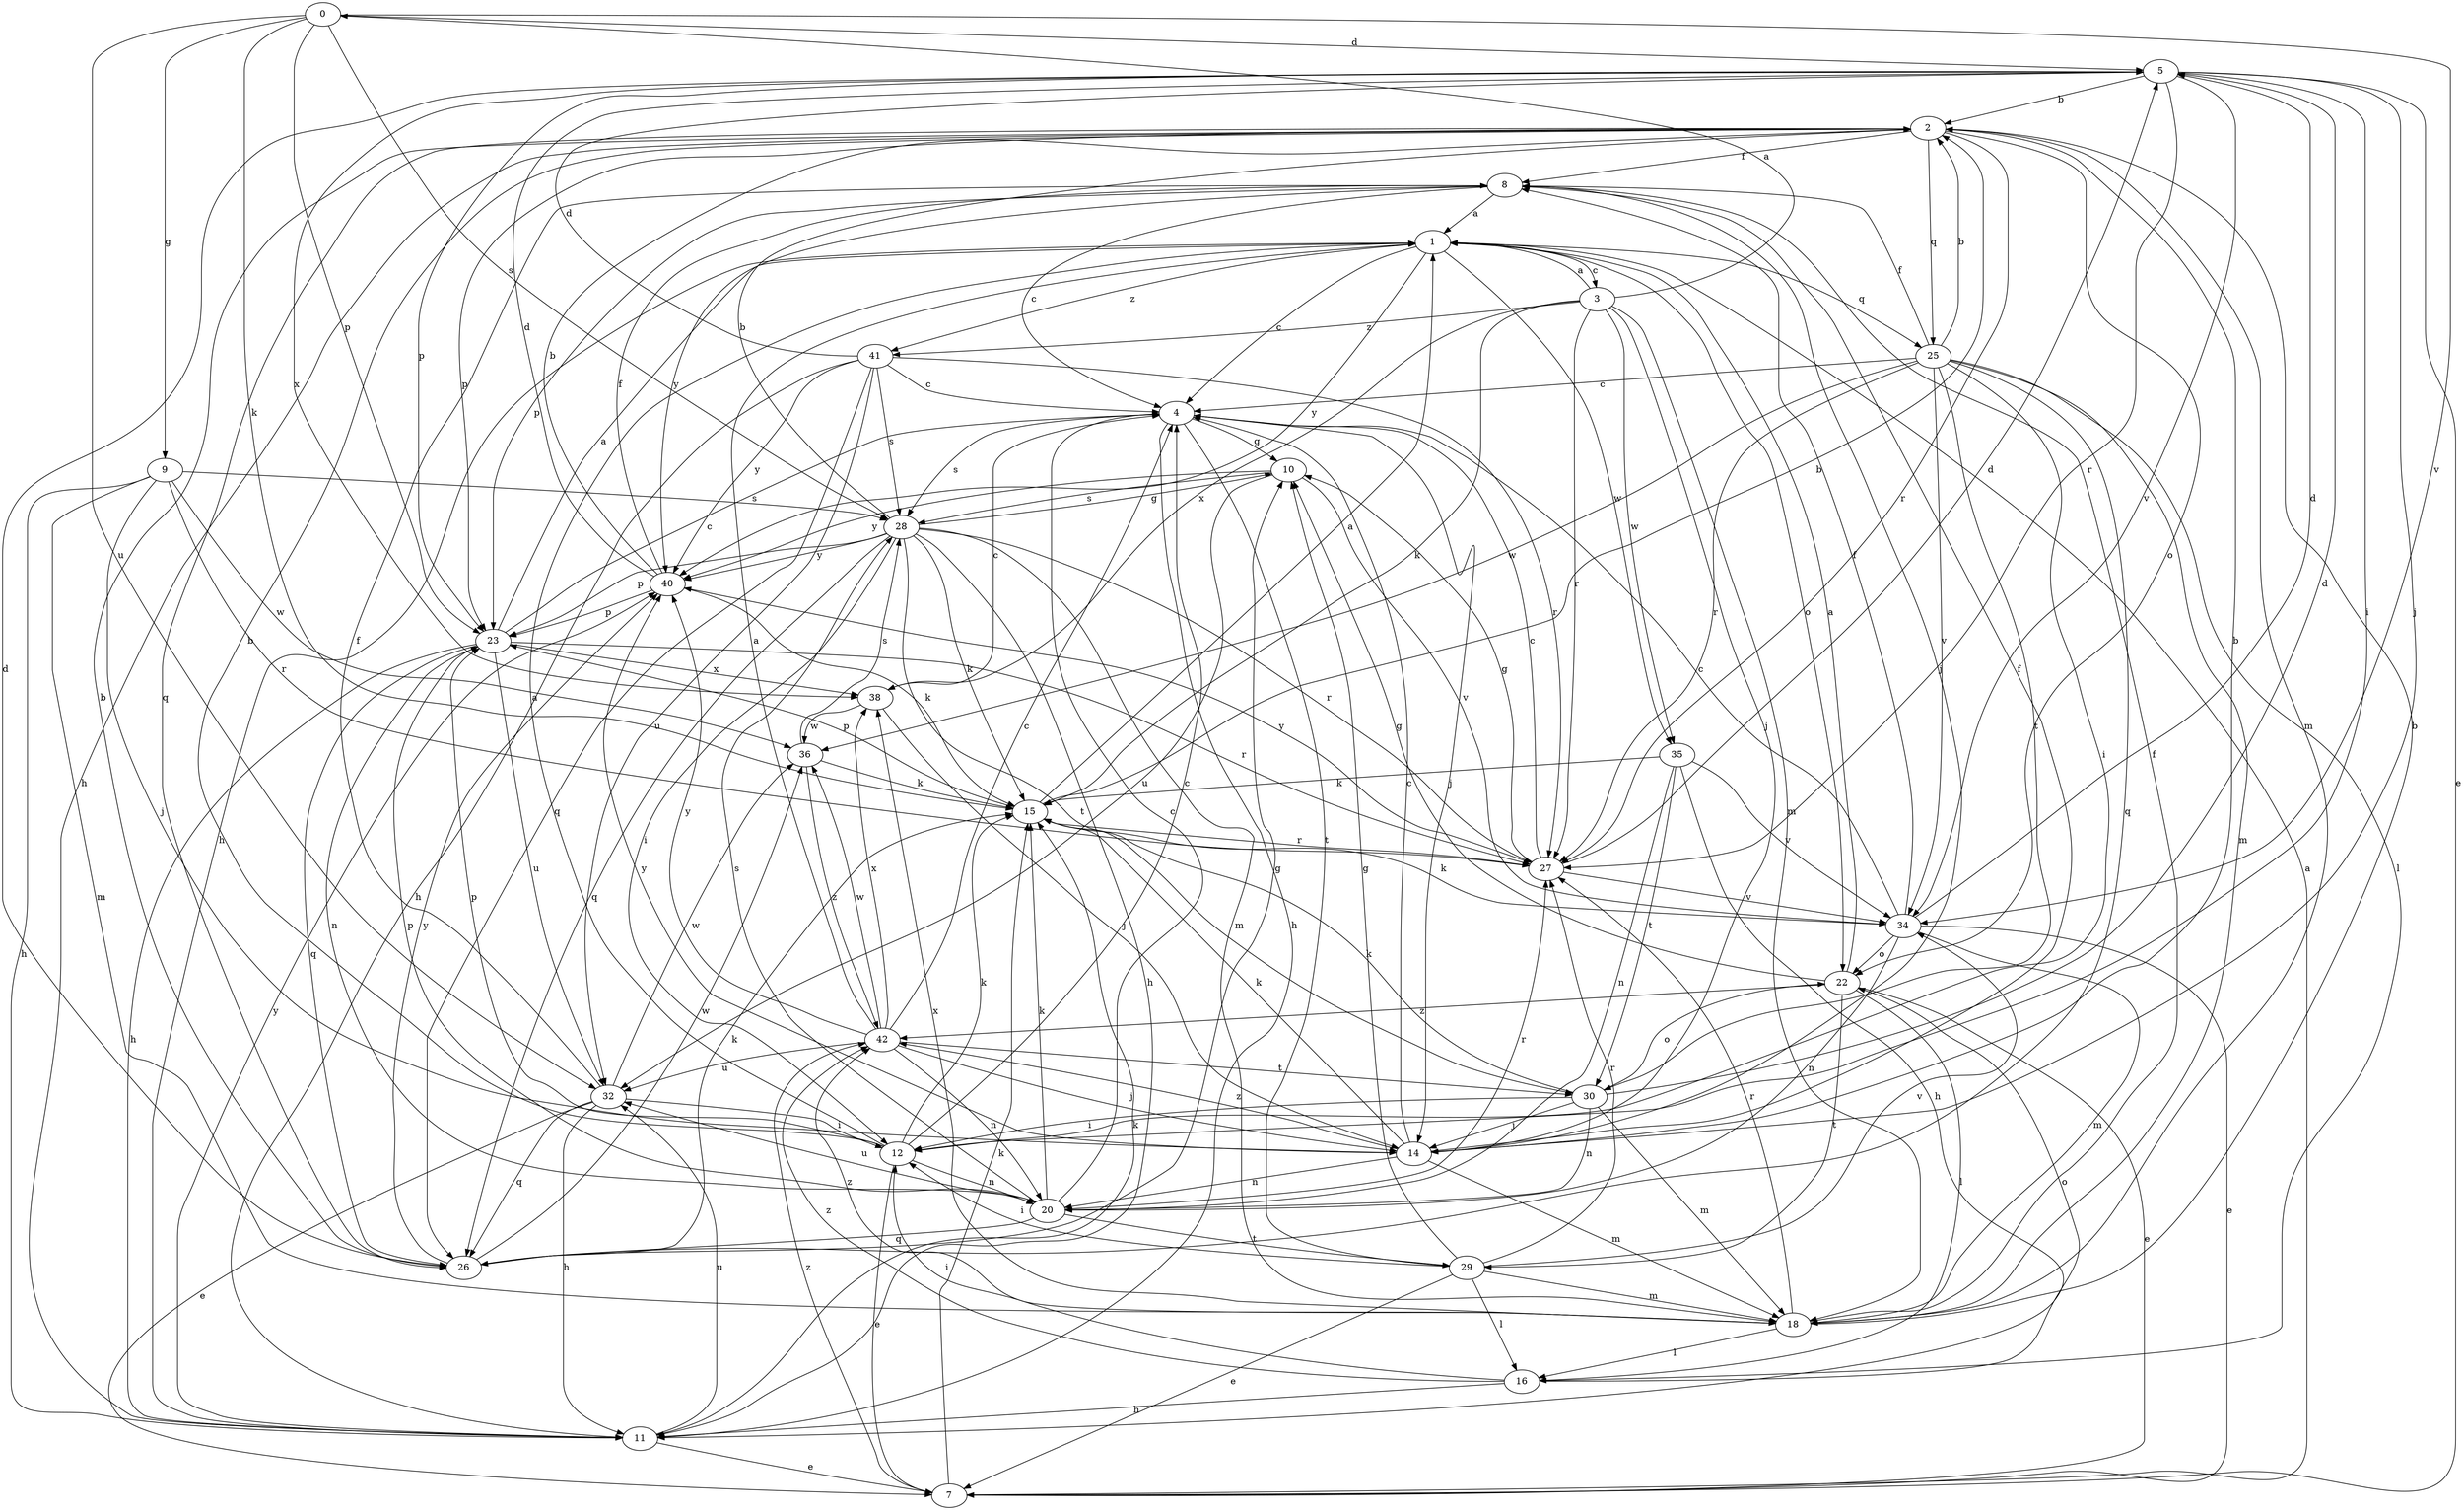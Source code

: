 strict digraph  {
0;
1;
2;
3;
4;
5;
7;
8;
9;
10;
11;
12;
14;
15;
16;
18;
20;
22;
23;
25;
26;
27;
28;
29;
30;
32;
34;
35;
36;
38;
40;
41;
42;
0 -> 5  [label=d];
0 -> 9  [label=g];
0 -> 15  [label=k];
0 -> 23  [label=p];
0 -> 28  [label=s];
0 -> 32  [label=u];
0 -> 34  [label=v];
1 -> 3  [label=c];
1 -> 4  [label=c];
1 -> 11  [label=h];
1 -> 22  [label=o];
1 -> 25  [label=q];
1 -> 35  [label=w];
1 -> 40  [label=y];
1 -> 41  [label=z];
2 -> 8  [label=f];
2 -> 11  [label=h];
2 -> 18  [label=m];
2 -> 22  [label=o];
2 -> 23  [label=p];
2 -> 25  [label=q];
2 -> 26  [label=q];
2 -> 27  [label=r];
3 -> 0  [label=a];
3 -> 1  [label=a];
3 -> 14  [label=j];
3 -> 15  [label=k];
3 -> 18  [label=m];
3 -> 27  [label=r];
3 -> 35  [label=w];
3 -> 38  [label=x];
3 -> 41  [label=z];
4 -> 10  [label=g];
4 -> 11  [label=h];
4 -> 14  [label=j];
4 -> 28  [label=s];
4 -> 29  [label=t];
5 -> 2  [label=b];
5 -> 7  [label=e];
5 -> 12  [label=i];
5 -> 14  [label=j];
5 -> 23  [label=p];
5 -> 27  [label=r];
5 -> 34  [label=v];
5 -> 38  [label=x];
7 -> 1  [label=a];
7 -> 15  [label=k];
7 -> 42  [label=z];
8 -> 1  [label=a];
8 -> 4  [label=c];
8 -> 14  [label=j];
8 -> 23  [label=p];
8 -> 40  [label=y];
9 -> 11  [label=h];
9 -> 14  [label=j];
9 -> 18  [label=m];
9 -> 27  [label=r];
9 -> 28  [label=s];
9 -> 36  [label=w];
10 -> 28  [label=s];
10 -> 32  [label=u];
10 -> 34  [label=v];
10 -> 40  [label=y];
11 -> 7  [label=e];
11 -> 15  [label=k];
11 -> 32  [label=u];
11 -> 40  [label=y];
12 -> 1  [label=a];
12 -> 2  [label=b];
12 -> 4  [label=c];
12 -> 7  [label=e];
12 -> 15  [label=k];
12 -> 20  [label=n];
12 -> 23  [label=p];
14 -> 2  [label=b];
14 -> 4  [label=c];
14 -> 8  [label=f];
14 -> 15  [label=k];
14 -> 18  [label=m];
14 -> 20  [label=n];
14 -> 40  [label=y];
14 -> 42  [label=z];
15 -> 1  [label=a];
15 -> 2  [label=b];
15 -> 23  [label=p];
15 -> 27  [label=r];
16 -> 11  [label=h];
16 -> 12  [label=i];
16 -> 22  [label=o];
16 -> 42  [label=z];
18 -> 2  [label=b];
18 -> 8  [label=f];
18 -> 16  [label=l];
18 -> 27  [label=r];
18 -> 38  [label=x];
18 -> 42  [label=z];
20 -> 4  [label=c];
20 -> 15  [label=k];
20 -> 23  [label=p];
20 -> 26  [label=q];
20 -> 27  [label=r];
20 -> 28  [label=s];
20 -> 29  [label=t];
20 -> 32  [label=u];
22 -> 1  [label=a];
22 -> 7  [label=e];
22 -> 10  [label=g];
22 -> 16  [label=l];
22 -> 29  [label=t];
22 -> 42  [label=z];
23 -> 1  [label=a];
23 -> 4  [label=c];
23 -> 11  [label=h];
23 -> 20  [label=n];
23 -> 26  [label=q];
23 -> 27  [label=r];
23 -> 32  [label=u];
23 -> 38  [label=x];
25 -> 2  [label=b];
25 -> 4  [label=c];
25 -> 8  [label=f];
25 -> 12  [label=i];
25 -> 16  [label=l];
25 -> 18  [label=m];
25 -> 26  [label=q];
25 -> 27  [label=r];
25 -> 30  [label=t];
25 -> 34  [label=v];
25 -> 36  [label=w];
26 -> 2  [label=b];
26 -> 5  [label=d];
26 -> 10  [label=g];
26 -> 15  [label=k];
26 -> 36  [label=w];
26 -> 40  [label=y];
27 -> 4  [label=c];
27 -> 5  [label=d];
27 -> 10  [label=g];
27 -> 34  [label=v];
27 -> 40  [label=y];
28 -> 2  [label=b];
28 -> 10  [label=g];
28 -> 11  [label=h];
28 -> 12  [label=i];
28 -> 15  [label=k];
28 -> 18  [label=m];
28 -> 23  [label=p];
28 -> 26  [label=q];
28 -> 27  [label=r];
28 -> 30  [label=t];
28 -> 40  [label=y];
29 -> 7  [label=e];
29 -> 10  [label=g];
29 -> 12  [label=i];
29 -> 16  [label=l];
29 -> 18  [label=m];
29 -> 27  [label=r];
29 -> 34  [label=v];
30 -> 5  [label=d];
30 -> 12  [label=i];
30 -> 14  [label=j];
30 -> 15  [label=k];
30 -> 18  [label=m];
30 -> 20  [label=n];
30 -> 22  [label=o];
32 -> 7  [label=e];
32 -> 8  [label=f];
32 -> 11  [label=h];
32 -> 12  [label=i];
32 -> 26  [label=q];
32 -> 36  [label=w];
34 -> 4  [label=c];
34 -> 5  [label=d];
34 -> 7  [label=e];
34 -> 8  [label=f];
34 -> 15  [label=k];
34 -> 18  [label=m];
34 -> 20  [label=n];
34 -> 22  [label=o];
35 -> 11  [label=h];
35 -> 15  [label=k];
35 -> 20  [label=n];
35 -> 30  [label=t];
35 -> 34  [label=v];
36 -> 15  [label=k];
36 -> 28  [label=s];
36 -> 42  [label=z];
38 -> 4  [label=c];
38 -> 14  [label=j];
38 -> 36  [label=w];
40 -> 2  [label=b];
40 -> 5  [label=d];
40 -> 8  [label=f];
40 -> 15  [label=k];
40 -> 23  [label=p];
41 -> 4  [label=c];
41 -> 5  [label=d];
41 -> 11  [label=h];
41 -> 26  [label=q];
41 -> 27  [label=r];
41 -> 28  [label=s];
41 -> 32  [label=u];
41 -> 40  [label=y];
42 -> 1  [label=a];
42 -> 4  [label=c];
42 -> 14  [label=j];
42 -> 20  [label=n];
42 -> 30  [label=t];
42 -> 32  [label=u];
42 -> 36  [label=w];
42 -> 38  [label=x];
42 -> 40  [label=y];
}

